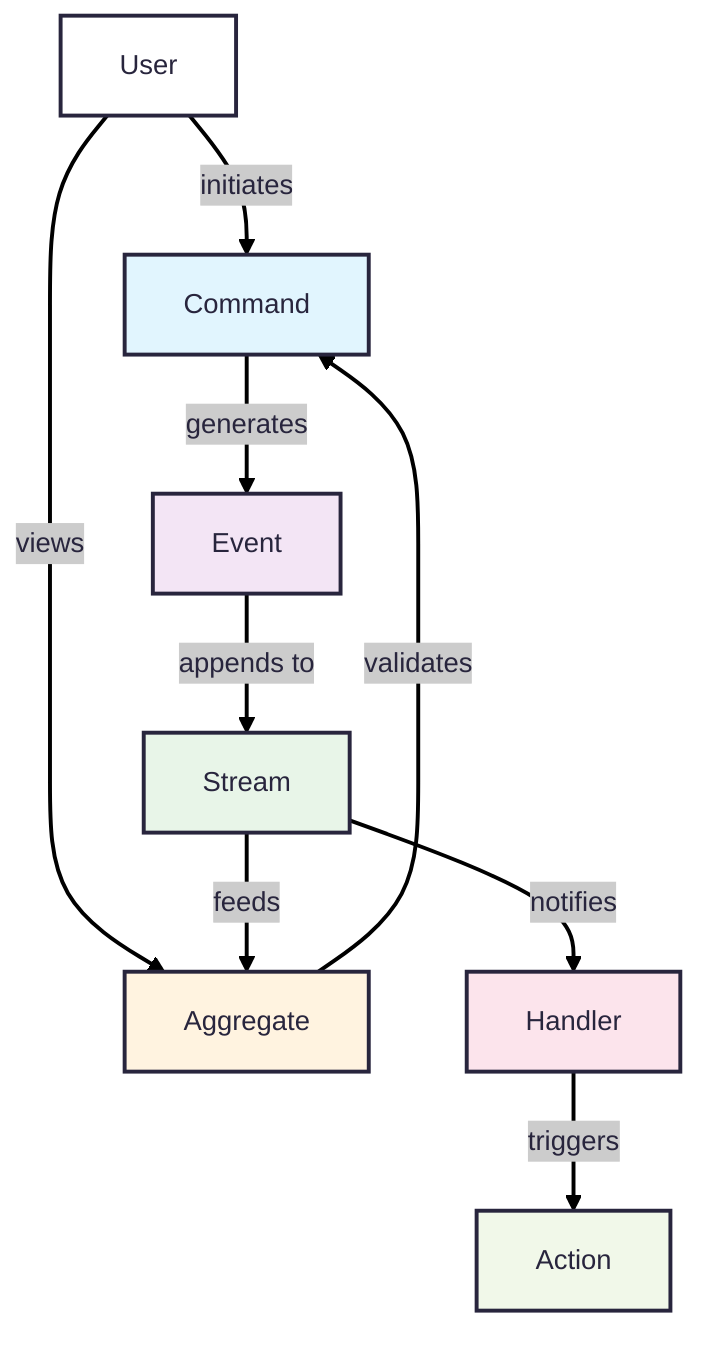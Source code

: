 ---
config:
  theme: redux
---
graph TD
    User -->|initiates| Command
    User -->|views| Aggregate
    Command -->|generates| Event[Event]
    Event -->|appends to| Stream[Stream]
    Stream -->|feeds| Aggregate[Aggregate]
    Stream -->|notifies| Handler[Handler]
    Aggregate -->|validates| Command
    Handler -->|triggers| Action[Action]

    %% Styling for clarity
    classDef commandStyle fill:#e1f5fe
    classDef eventStyle fill:#f3e5f5
    classDef streamStyle fill:#e8f5e8
    classDef aggregateStyle fill:#fff3e0
    classDef handlerStyle fill:#fce4ec
    classDef actionStyle fill:#f1f8e9

    class Command commandStyle
    class Event eventStyle
    class Stream streamStyle
    class Aggregate aggregateStyle
    class Handler handlerStyle
    class Action actionStyle